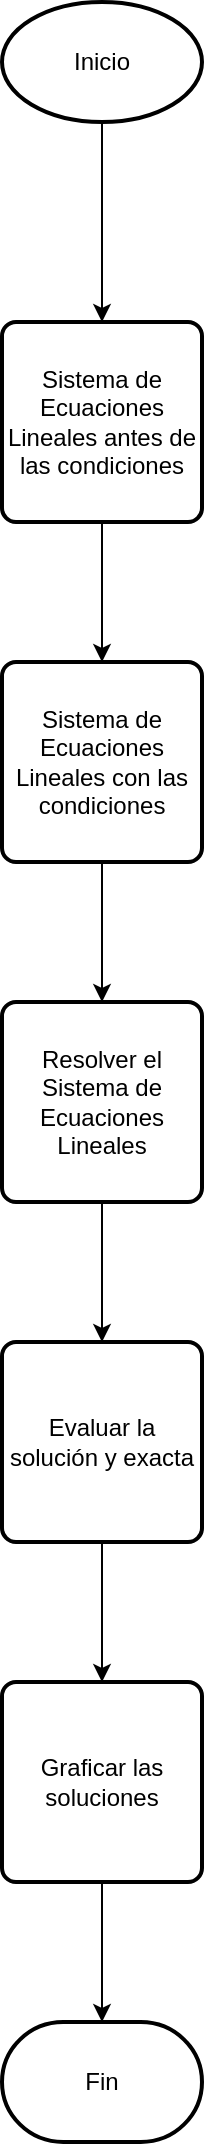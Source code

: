 <mxfile version="27.0.5">
  <diagram name="Página-1" id="c0KKV1d7o4SMq9Q6W4Un">
    <mxGraphModel dx="872" dy="577" grid="1" gridSize="10" guides="1" tooltips="1" connect="1" arrows="1" fold="1" page="1" pageScale="1" pageWidth="827" pageHeight="1169" math="0" shadow="0">
      <root>
        <mxCell id="0" />
        <mxCell id="1" parent="0" />
        <mxCell id="GNwDXYsrOOjpdigex7Bn-8" style="edgeStyle=orthogonalEdgeStyle;rounded=0;orthogonalLoop=1;jettySize=auto;html=1;exitX=0.5;exitY=1;exitDx=0;exitDy=0;exitPerimeter=0;entryX=0.5;entryY=0;entryDx=0;entryDy=0;" edge="1" parent="1" source="GNwDXYsrOOjpdigex7Bn-1" target="GNwDXYsrOOjpdigex7Bn-2">
          <mxGeometry relative="1" as="geometry" />
        </mxCell>
        <mxCell id="GNwDXYsrOOjpdigex7Bn-1" value="Inicio" style="strokeWidth=2;html=1;shape=mxgraph.flowchart.start_1;whiteSpace=wrap;" vertex="1" parent="1">
          <mxGeometry x="330" y="40" width="100" height="60" as="geometry" />
        </mxCell>
        <mxCell id="GNwDXYsrOOjpdigex7Bn-9" style="edgeStyle=orthogonalEdgeStyle;rounded=0;orthogonalLoop=1;jettySize=auto;html=1;exitX=0.5;exitY=1;exitDx=0;exitDy=0;entryX=0.5;entryY=0;entryDx=0;entryDy=0;" edge="1" parent="1" source="GNwDXYsrOOjpdigex7Bn-2" target="GNwDXYsrOOjpdigex7Bn-3">
          <mxGeometry relative="1" as="geometry" />
        </mxCell>
        <mxCell id="GNwDXYsrOOjpdigex7Bn-2" value="Sistema de Ecuaciones Lineales antes de las condiciones" style="rounded=1;whiteSpace=wrap;html=1;absoluteArcSize=1;arcSize=14;strokeWidth=2;" vertex="1" parent="1">
          <mxGeometry x="330" y="200" width="100" height="100" as="geometry" />
        </mxCell>
        <mxCell id="GNwDXYsrOOjpdigex7Bn-10" style="edgeStyle=orthogonalEdgeStyle;rounded=0;orthogonalLoop=1;jettySize=auto;html=1;exitX=0.5;exitY=1;exitDx=0;exitDy=0;" edge="1" parent="1" source="GNwDXYsrOOjpdigex7Bn-3" target="GNwDXYsrOOjpdigex7Bn-4">
          <mxGeometry relative="1" as="geometry" />
        </mxCell>
        <mxCell id="GNwDXYsrOOjpdigex7Bn-3" value="Sistema de Ecuaciones Lineales con las condiciones" style="rounded=1;whiteSpace=wrap;html=1;absoluteArcSize=1;arcSize=14;strokeWidth=2;" vertex="1" parent="1">
          <mxGeometry x="330" y="370" width="100" height="100" as="geometry" />
        </mxCell>
        <mxCell id="GNwDXYsrOOjpdigex7Bn-11" style="edgeStyle=orthogonalEdgeStyle;rounded=0;orthogonalLoop=1;jettySize=auto;html=1;exitX=0.5;exitY=1;exitDx=0;exitDy=0;entryX=0.5;entryY=0;entryDx=0;entryDy=0;" edge="1" parent="1" source="GNwDXYsrOOjpdigex7Bn-4" target="GNwDXYsrOOjpdigex7Bn-5">
          <mxGeometry relative="1" as="geometry" />
        </mxCell>
        <mxCell id="GNwDXYsrOOjpdigex7Bn-4" value="Resolver el Sistema de Ecuaciones Lineales" style="rounded=1;whiteSpace=wrap;html=1;absoluteArcSize=1;arcSize=14;strokeWidth=2;" vertex="1" parent="1">
          <mxGeometry x="330" y="540" width="100" height="100" as="geometry" />
        </mxCell>
        <mxCell id="GNwDXYsrOOjpdigex7Bn-12" style="edgeStyle=orthogonalEdgeStyle;rounded=0;orthogonalLoop=1;jettySize=auto;html=1;exitX=0.5;exitY=1;exitDx=0;exitDy=0;entryX=0.5;entryY=0;entryDx=0;entryDy=0;" edge="1" parent="1" source="GNwDXYsrOOjpdigex7Bn-5" target="GNwDXYsrOOjpdigex7Bn-6">
          <mxGeometry relative="1" as="geometry" />
        </mxCell>
        <mxCell id="GNwDXYsrOOjpdigex7Bn-5" value="Evaluar la solución y exacta" style="rounded=1;whiteSpace=wrap;html=1;absoluteArcSize=1;arcSize=14;strokeWidth=2;" vertex="1" parent="1">
          <mxGeometry x="330" y="710" width="100" height="100" as="geometry" />
        </mxCell>
        <mxCell id="GNwDXYsrOOjpdigex7Bn-13" style="edgeStyle=orthogonalEdgeStyle;rounded=0;orthogonalLoop=1;jettySize=auto;html=1;exitX=0.5;exitY=1;exitDx=0;exitDy=0;" edge="1" parent="1" source="GNwDXYsrOOjpdigex7Bn-6" target="GNwDXYsrOOjpdigex7Bn-7">
          <mxGeometry relative="1" as="geometry" />
        </mxCell>
        <mxCell id="GNwDXYsrOOjpdigex7Bn-6" value="Graficar las soluciones" style="rounded=1;whiteSpace=wrap;html=1;absoluteArcSize=1;arcSize=14;strokeWidth=2;" vertex="1" parent="1">
          <mxGeometry x="330" y="880" width="100" height="100" as="geometry" />
        </mxCell>
        <mxCell id="GNwDXYsrOOjpdigex7Bn-7" value="Fin" style="strokeWidth=2;html=1;shape=mxgraph.flowchart.terminator;whiteSpace=wrap;" vertex="1" parent="1">
          <mxGeometry x="330" y="1050" width="100" height="60" as="geometry" />
        </mxCell>
      </root>
    </mxGraphModel>
  </diagram>
</mxfile>
